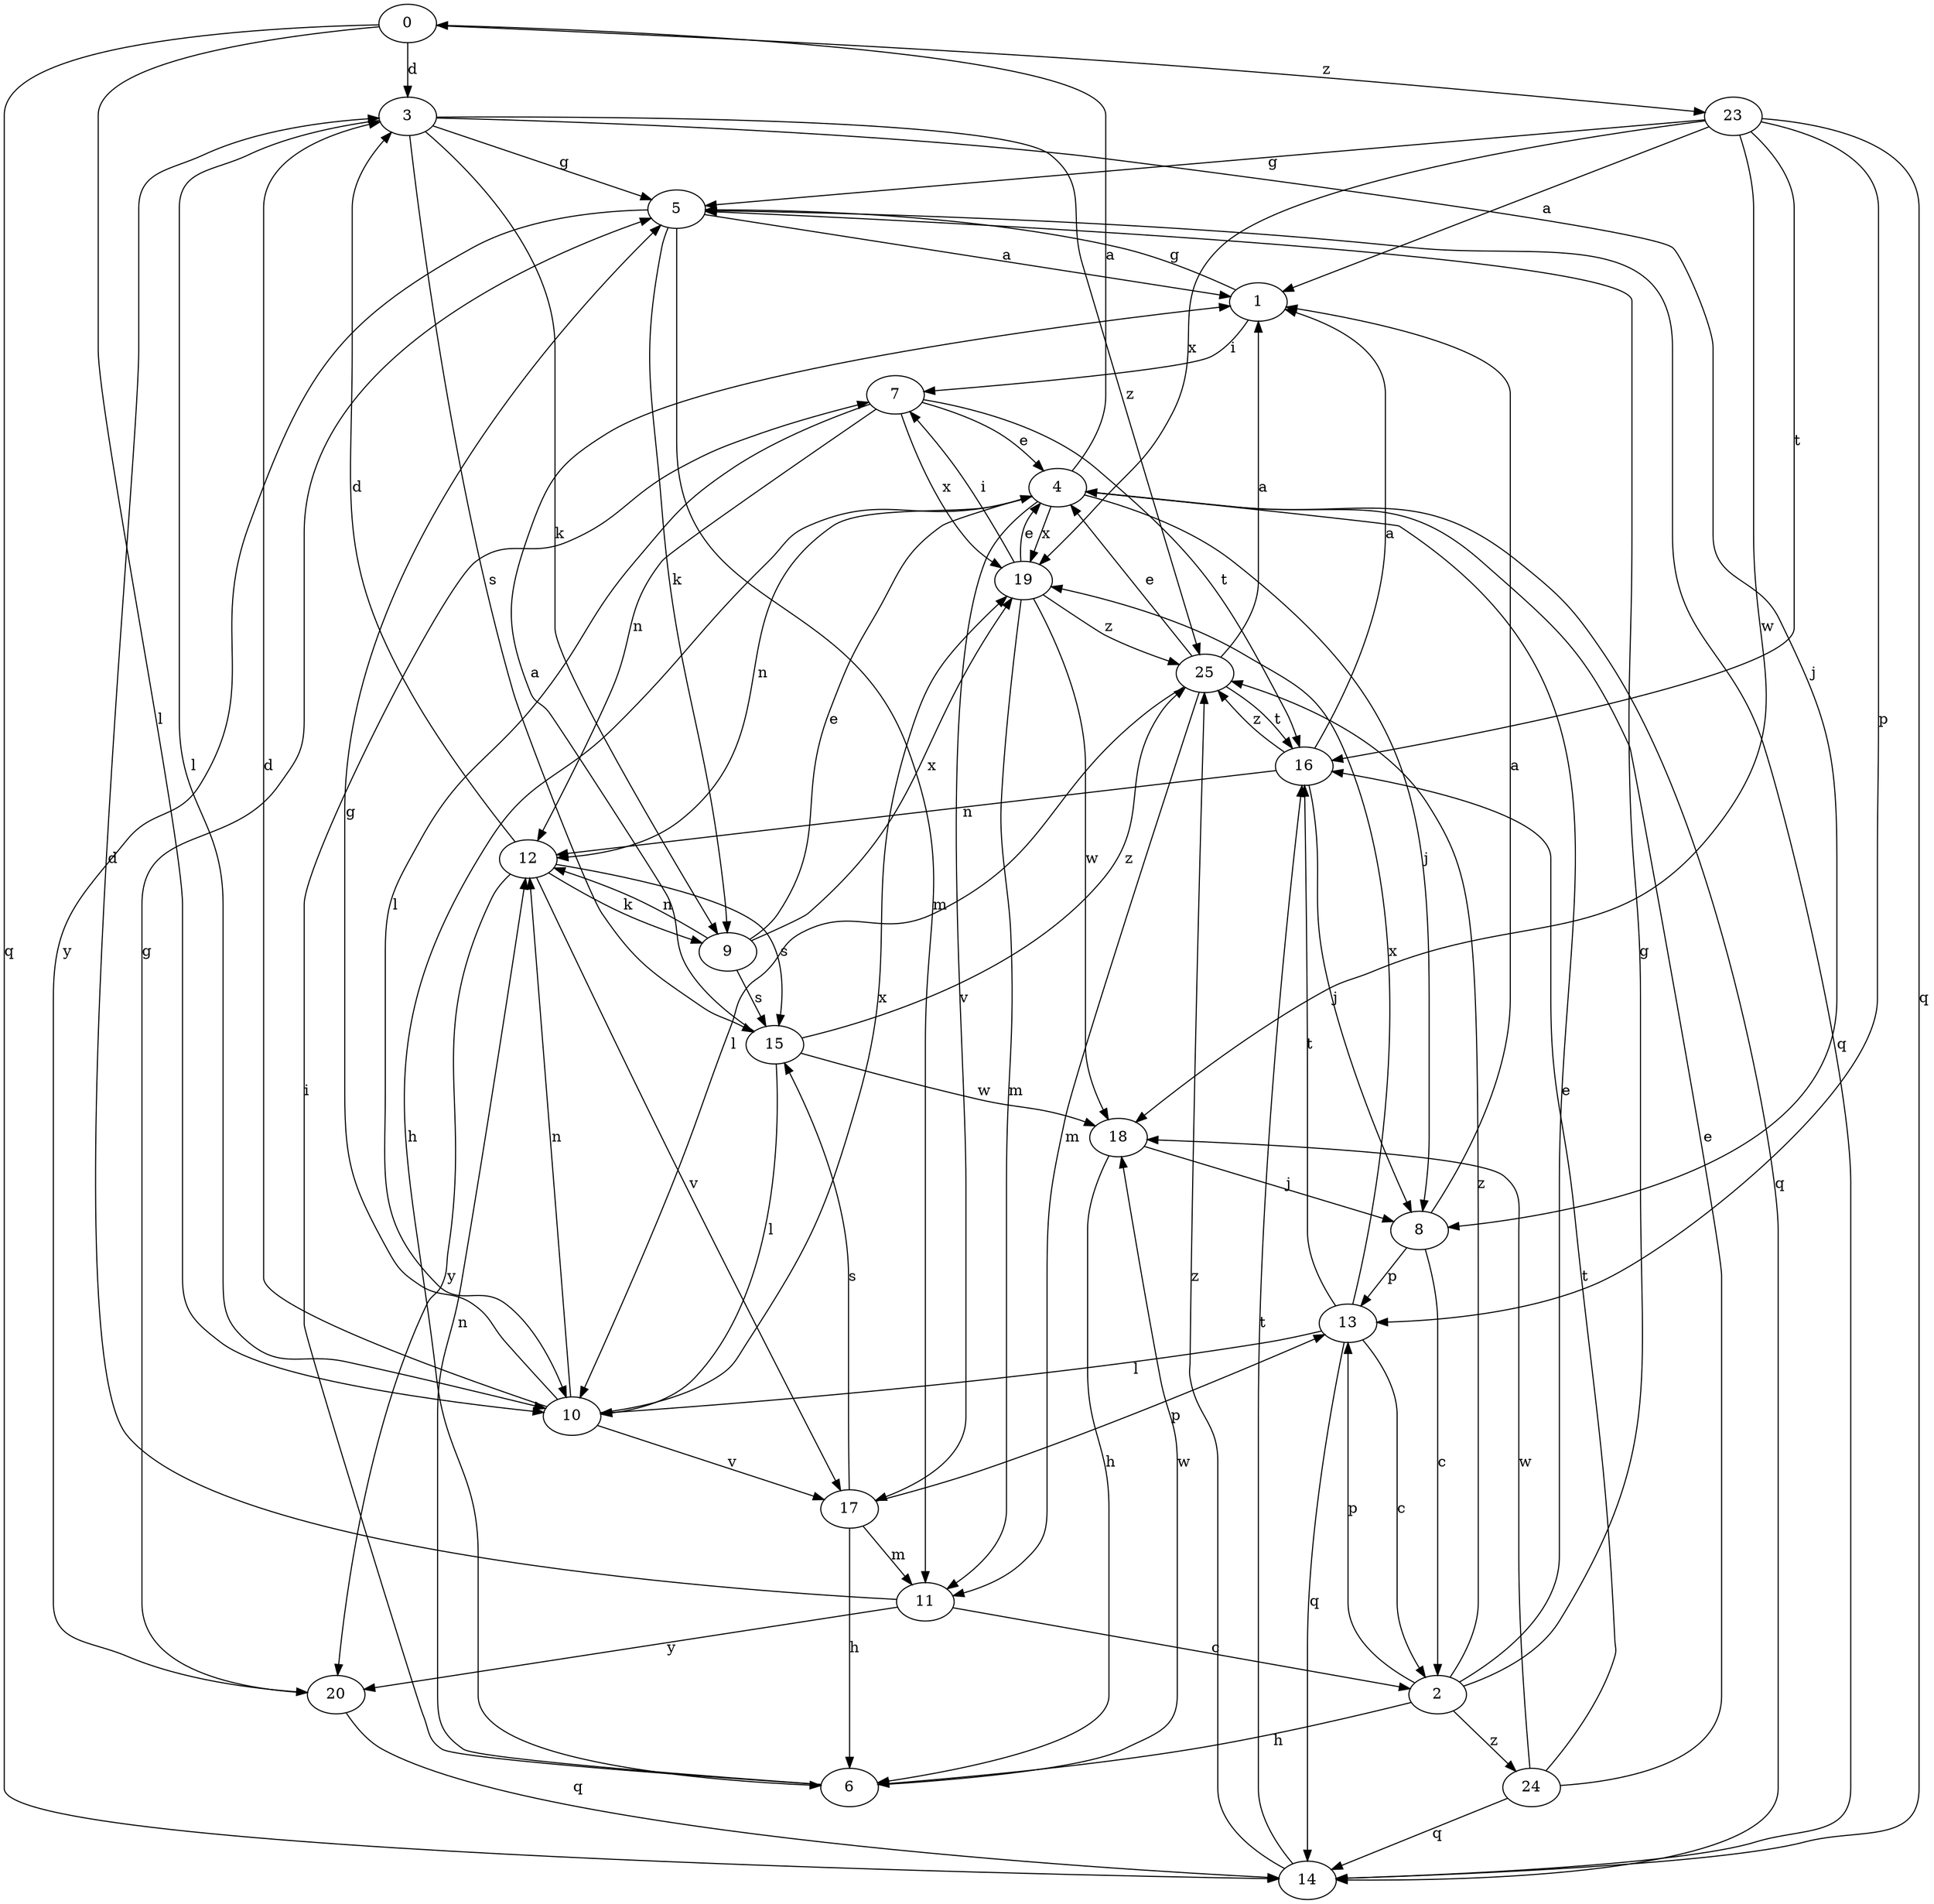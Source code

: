 strict digraph  {
0;
1;
2;
3;
4;
5;
6;
7;
8;
9;
10;
11;
12;
13;
14;
15;
16;
17;
18;
19;
20;
23;
24;
25;
0 -> 3  [label=d];
0 -> 10  [label=l];
0 -> 14  [label=q];
0 -> 23  [label=z];
1 -> 5  [label=g];
1 -> 7  [label=i];
2 -> 4  [label=e];
2 -> 5  [label=g];
2 -> 6  [label=h];
2 -> 13  [label=p];
2 -> 24  [label=z];
2 -> 25  [label=z];
3 -> 5  [label=g];
3 -> 8  [label=j];
3 -> 9  [label=k];
3 -> 10  [label=l];
3 -> 15  [label=s];
3 -> 25  [label=z];
4 -> 0  [label=a];
4 -> 6  [label=h];
4 -> 8  [label=j];
4 -> 12  [label=n];
4 -> 14  [label=q];
4 -> 17  [label=v];
4 -> 19  [label=x];
5 -> 1  [label=a];
5 -> 9  [label=k];
5 -> 11  [label=m];
5 -> 14  [label=q];
5 -> 20  [label=y];
6 -> 7  [label=i];
6 -> 12  [label=n];
6 -> 18  [label=w];
7 -> 4  [label=e];
7 -> 10  [label=l];
7 -> 12  [label=n];
7 -> 16  [label=t];
7 -> 19  [label=x];
8 -> 1  [label=a];
8 -> 2  [label=c];
8 -> 13  [label=p];
9 -> 4  [label=e];
9 -> 12  [label=n];
9 -> 15  [label=s];
9 -> 19  [label=x];
10 -> 3  [label=d];
10 -> 5  [label=g];
10 -> 12  [label=n];
10 -> 17  [label=v];
10 -> 19  [label=x];
11 -> 2  [label=c];
11 -> 3  [label=d];
11 -> 20  [label=y];
12 -> 3  [label=d];
12 -> 9  [label=k];
12 -> 15  [label=s];
12 -> 17  [label=v];
12 -> 20  [label=y];
13 -> 2  [label=c];
13 -> 10  [label=l];
13 -> 14  [label=q];
13 -> 16  [label=t];
13 -> 19  [label=x];
14 -> 16  [label=t];
14 -> 25  [label=z];
15 -> 1  [label=a];
15 -> 10  [label=l];
15 -> 18  [label=w];
15 -> 25  [label=z];
16 -> 1  [label=a];
16 -> 8  [label=j];
16 -> 12  [label=n];
16 -> 25  [label=z];
17 -> 6  [label=h];
17 -> 11  [label=m];
17 -> 13  [label=p];
17 -> 15  [label=s];
18 -> 6  [label=h];
18 -> 8  [label=j];
19 -> 4  [label=e];
19 -> 7  [label=i];
19 -> 11  [label=m];
19 -> 18  [label=w];
19 -> 25  [label=z];
20 -> 5  [label=g];
20 -> 14  [label=q];
23 -> 1  [label=a];
23 -> 5  [label=g];
23 -> 13  [label=p];
23 -> 14  [label=q];
23 -> 16  [label=t];
23 -> 18  [label=w];
23 -> 19  [label=x];
24 -> 4  [label=e];
24 -> 14  [label=q];
24 -> 16  [label=t];
24 -> 18  [label=w];
25 -> 1  [label=a];
25 -> 4  [label=e];
25 -> 10  [label=l];
25 -> 11  [label=m];
25 -> 16  [label=t];
}
